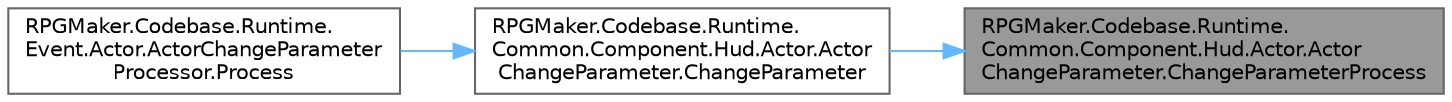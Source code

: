 digraph "RPGMaker.Codebase.Runtime.Common.Component.Hud.Actor.ActorChangeParameter.ChangeParameterProcess"
{
 // LATEX_PDF_SIZE
  bgcolor="transparent";
  edge [fontname=Helvetica,fontsize=10,labelfontname=Helvetica,labelfontsize=10];
  node [fontname=Helvetica,fontsize=10,shape=box,height=0.2,width=0.4];
  rankdir="RL";
  Node1 [id="Node000001",label="RPGMaker.Codebase.Runtime.\lCommon.Component.Hud.Actor.Actor\lChangeParameter.ChangeParameterProcess",height=0.2,width=0.4,color="gray40", fillcolor="grey60", style="filled", fontcolor="black",tooltip="😁 引数変更処理"];
  Node1 -> Node2 [id="edge1_Node000001_Node000002",dir="back",color="steelblue1",style="solid",tooltip=" "];
  Node2 [id="Node000002",label="RPGMaker.Codebase.Runtime.\lCommon.Component.Hud.Actor.Actor\lChangeParameter.ChangeParameter",height=0.2,width=0.4,color="grey40", fillcolor="white", style="filled",URL="$d4/d81/class_r_p_g_maker_1_1_codebase_1_1_runtime_1_1_common_1_1_component_1_1_hud_1_1_actor_1_1_actor_change_parameter.html#aacd3e06f7f628026b766c91818708233",tooltip="😁 引数変更"];
  Node2 -> Node3 [id="edge2_Node000002_Node000003",dir="back",color="steelblue1",style="solid",tooltip=" "];
  Node3 [id="Node000003",label="RPGMaker.Codebase.Runtime.\lEvent.Actor.ActorChangeParameter\lProcessor.Process",height=0.2,width=0.4,color="grey40", fillcolor="white", style="filled",URL="$d6/d14/class_r_p_g_maker_1_1_codebase_1_1_runtime_1_1_event_1_1_actor_1_1_actor_change_parameter_processor.html#aa971e5093601006f9944d077c3294394",tooltip="😁 処理"];
}
